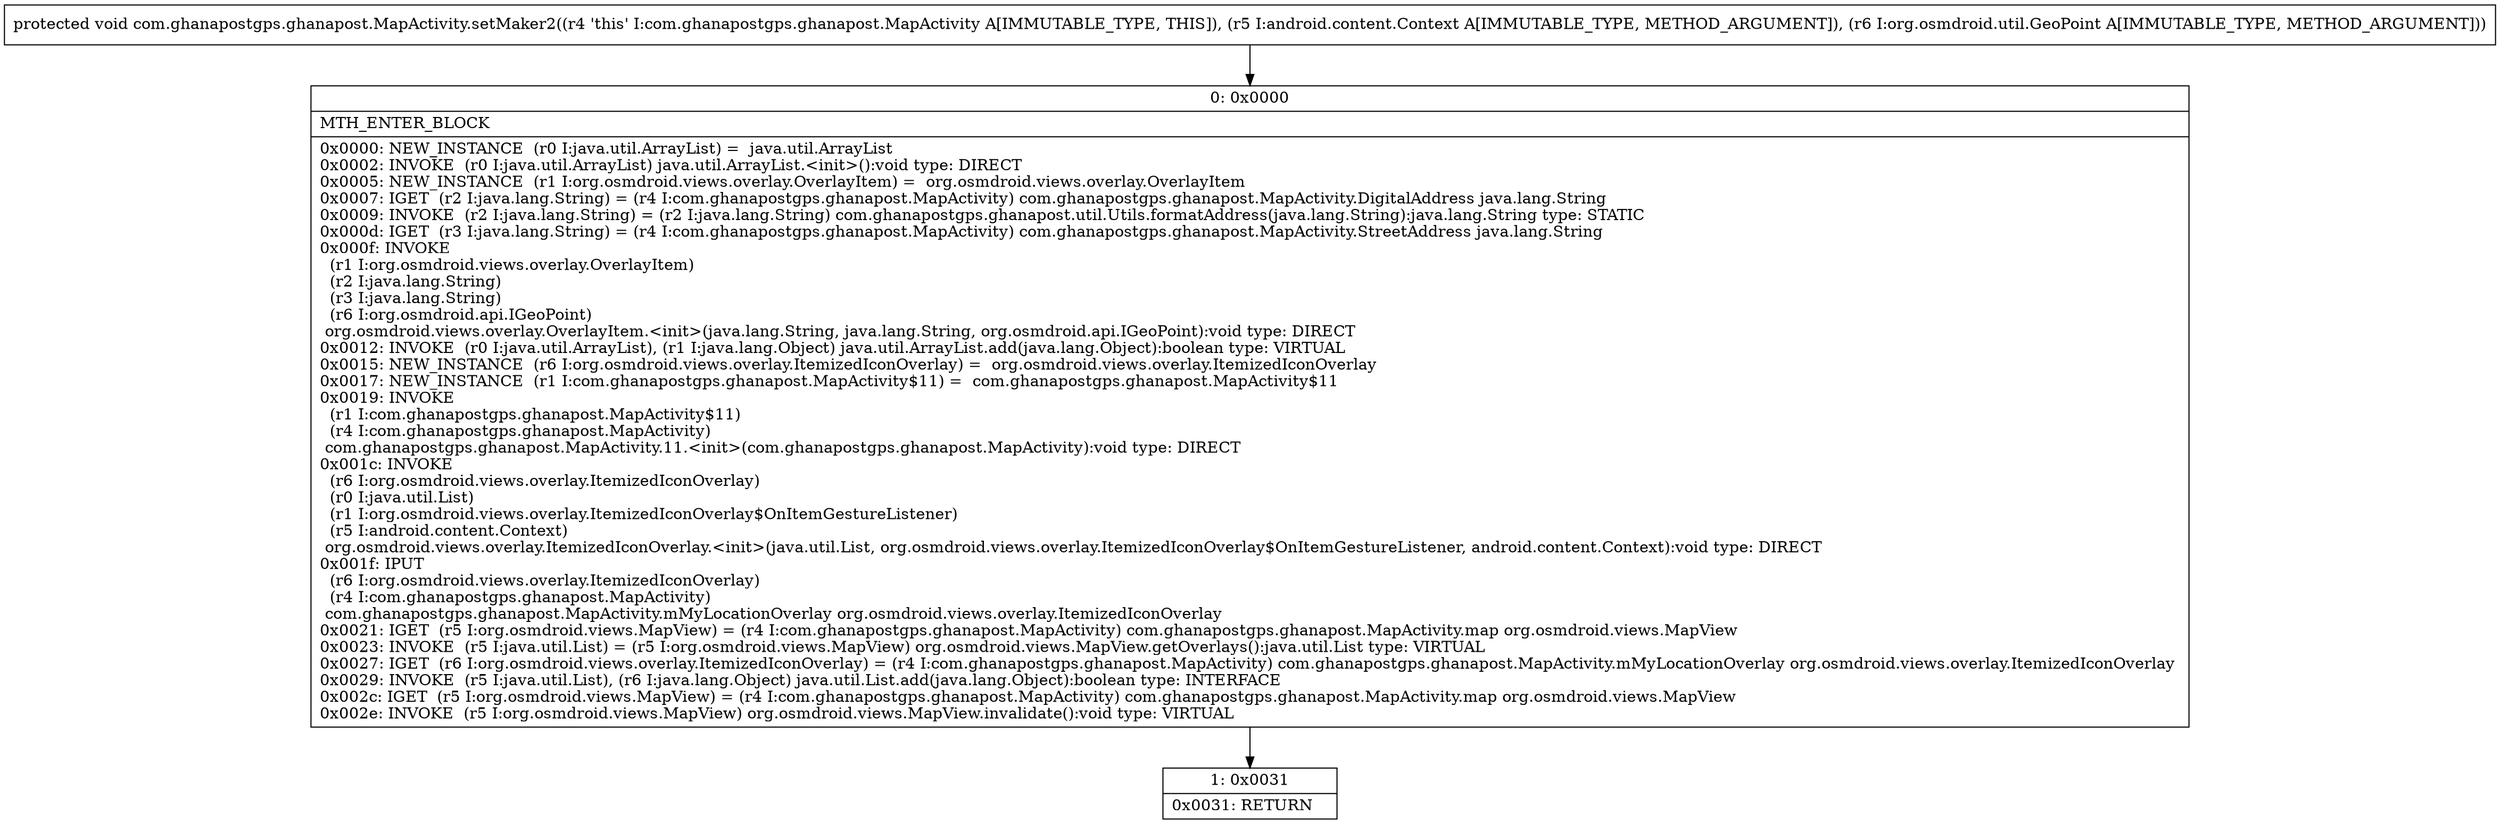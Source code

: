 digraph "CFG forcom.ghanapostgps.ghanapost.MapActivity.setMaker2(Landroid\/content\/Context;Lorg\/osmdroid\/util\/GeoPoint;)V" {
Node_0 [shape=record,label="{0\:\ 0x0000|MTH_ENTER_BLOCK\l|0x0000: NEW_INSTANCE  (r0 I:java.util.ArrayList) =  java.util.ArrayList \l0x0002: INVOKE  (r0 I:java.util.ArrayList) java.util.ArrayList.\<init\>():void type: DIRECT \l0x0005: NEW_INSTANCE  (r1 I:org.osmdroid.views.overlay.OverlayItem) =  org.osmdroid.views.overlay.OverlayItem \l0x0007: IGET  (r2 I:java.lang.String) = (r4 I:com.ghanapostgps.ghanapost.MapActivity) com.ghanapostgps.ghanapost.MapActivity.DigitalAddress java.lang.String \l0x0009: INVOKE  (r2 I:java.lang.String) = (r2 I:java.lang.String) com.ghanapostgps.ghanapost.util.Utils.formatAddress(java.lang.String):java.lang.String type: STATIC \l0x000d: IGET  (r3 I:java.lang.String) = (r4 I:com.ghanapostgps.ghanapost.MapActivity) com.ghanapostgps.ghanapost.MapActivity.StreetAddress java.lang.String \l0x000f: INVOKE  \l  (r1 I:org.osmdroid.views.overlay.OverlayItem)\l  (r2 I:java.lang.String)\l  (r3 I:java.lang.String)\l  (r6 I:org.osmdroid.api.IGeoPoint)\l org.osmdroid.views.overlay.OverlayItem.\<init\>(java.lang.String, java.lang.String, org.osmdroid.api.IGeoPoint):void type: DIRECT \l0x0012: INVOKE  (r0 I:java.util.ArrayList), (r1 I:java.lang.Object) java.util.ArrayList.add(java.lang.Object):boolean type: VIRTUAL \l0x0015: NEW_INSTANCE  (r6 I:org.osmdroid.views.overlay.ItemizedIconOverlay) =  org.osmdroid.views.overlay.ItemizedIconOverlay \l0x0017: NEW_INSTANCE  (r1 I:com.ghanapostgps.ghanapost.MapActivity$11) =  com.ghanapostgps.ghanapost.MapActivity$11 \l0x0019: INVOKE  \l  (r1 I:com.ghanapostgps.ghanapost.MapActivity$11)\l  (r4 I:com.ghanapostgps.ghanapost.MapActivity)\l com.ghanapostgps.ghanapost.MapActivity.11.\<init\>(com.ghanapostgps.ghanapost.MapActivity):void type: DIRECT \l0x001c: INVOKE  \l  (r6 I:org.osmdroid.views.overlay.ItemizedIconOverlay)\l  (r0 I:java.util.List)\l  (r1 I:org.osmdroid.views.overlay.ItemizedIconOverlay$OnItemGestureListener)\l  (r5 I:android.content.Context)\l org.osmdroid.views.overlay.ItemizedIconOverlay.\<init\>(java.util.List, org.osmdroid.views.overlay.ItemizedIconOverlay$OnItemGestureListener, android.content.Context):void type: DIRECT \l0x001f: IPUT  \l  (r6 I:org.osmdroid.views.overlay.ItemizedIconOverlay)\l  (r4 I:com.ghanapostgps.ghanapost.MapActivity)\l com.ghanapostgps.ghanapost.MapActivity.mMyLocationOverlay org.osmdroid.views.overlay.ItemizedIconOverlay \l0x0021: IGET  (r5 I:org.osmdroid.views.MapView) = (r4 I:com.ghanapostgps.ghanapost.MapActivity) com.ghanapostgps.ghanapost.MapActivity.map org.osmdroid.views.MapView \l0x0023: INVOKE  (r5 I:java.util.List) = (r5 I:org.osmdroid.views.MapView) org.osmdroid.views.MapView.getOverlays():java.util.List type: VIRTUAL \l0x0027: IGET  (r6 I:org.osmdroid.views.overlay.ItemizedIconOverlay) = (r4 I:com.ghanapostgps.ghanapost.MapActivity) com.ghanapostgps.ghanapost.MapActivity.mMyLocationOverlay org.osmdroid.views.overlay.ItemizedIconOverlay \l0x0029: INVOKE  (r5 I:java.util.List), (r6 I:java.lang.Object) java.util.List.add(java.lang.Object):boolean type: INTERFACE \l0x002c: IGET  (r5 I:org.osmdroid.views.MapView) = (r4 I:com.ghanapostgps.ghanapost.MapActivity) com.ghanapostgps.ghanapost.MapActivity.map org.osmdroid.views.MapView \l0x002e: INVOKE  (r5 I:org.osmdroid.views.MapView) org.osmdroid.views.MapView.invalidate():void type: VIRTUAL \l}"];
Node_1 [shape=record,label="{1\:\ 0x0031|0x0031: RETURN   \l}"];
MethodNode[shape=record,label="{protected void com.ghanapostgps.ghanapost.MapActivity.setMaker2((r4 'this' I:com.ghanapostgps.ghanapost.MapActivity A[IMMUTABLE_TYPE, THIS]), (r5 I:android.content.Context A[IMMUTABLE_TYPE, METHOD_ARGUMENT]), (r6 I:org.osmdroid.util.GeoPoint A[IMMUTABLE_TYPE, METHOD_ARGUMENT])) }"];
MethodNode -> Node_0;
Node_0 -> Node_1;
}

